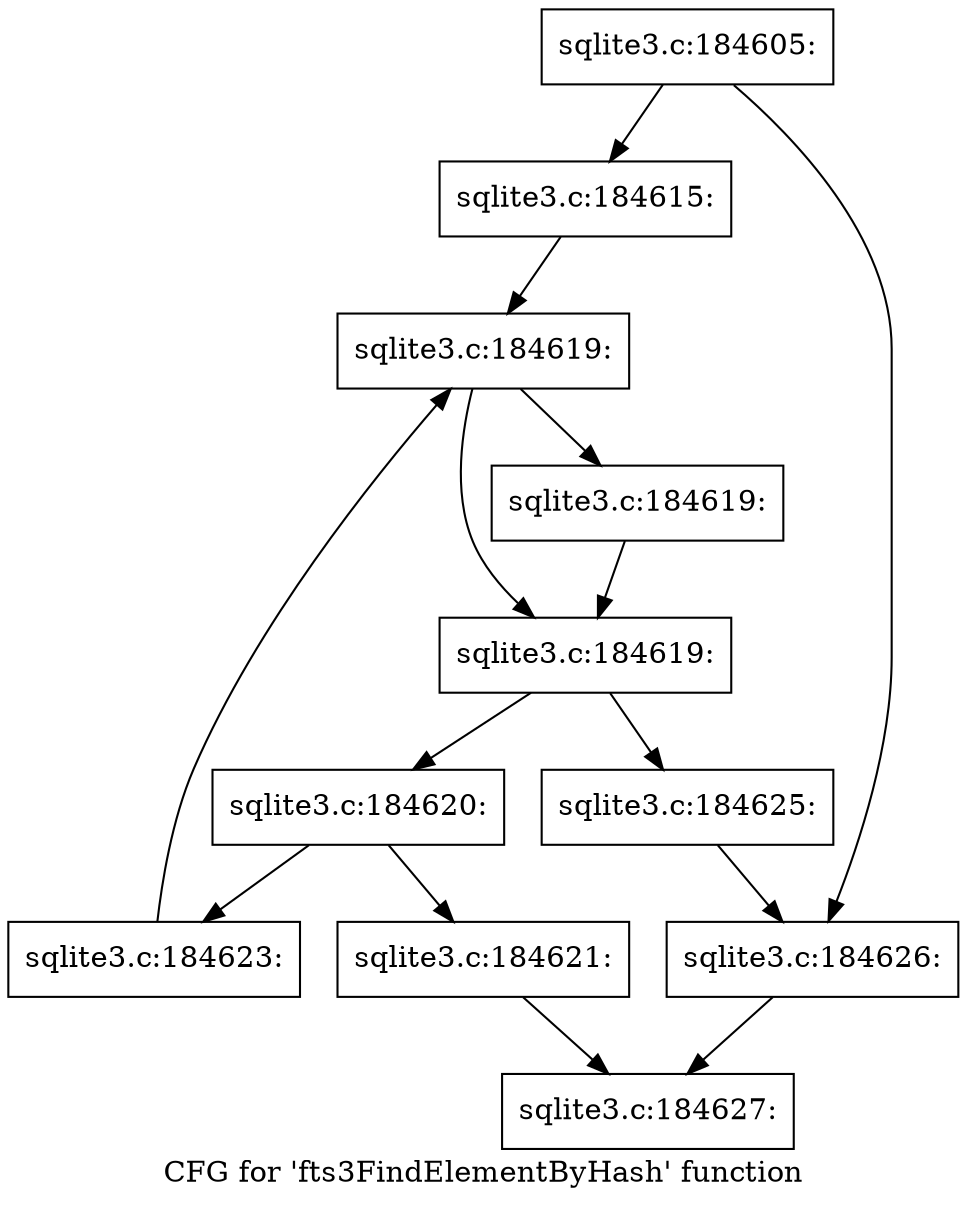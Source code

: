 digraph "CFG for 'fts3FindElementByHash' function" {
	label="CFG for 'fts3FindElementByHash' function";

	Node0x55c0fab2fb20 [shape=record,label="{sqlite3.c:184605:}"];
	Node0x55c0fab2fb20 -> Node0x55c0fab358d0;
	Node0x55c0fab2fb20 -> Node0x55c0fab35920;
	Node0x55c0fab358d0 [shape=record,label="{sqlite3.c:184615:}"];
	Node0x55c0fab358d0 -> Node0x55c0f6b6a9d0;
	Node0x55c0f6b6a9d0 [shape=record,label="{sqlite3.c:184619:}"];
	Node0x55c0f6b6a9d0 -> Node0x55c0fab37650;
	Node0x55c0f6b6a9d0 -> Node0x55c0fab37600;
	Node0x55c0fab37650 [shape=record,label="{sqlite3.c:184619:}"];
	Node0x55c0fab37650 -> Node0x55c0fab37600;
	Node0x55c0fab37600 [shape=record,label="{sqlite3.c:184619:}"];
	Node0x55c0fab37600 -> Node0x55c0fab37b00;
	Node0x55c0fab37600 -> Node0x55c0fab372f0;
	Node0x55c0fab37b00 [shape=record,label="{sqlite3.c:184620:}"];
	Node0x55c0fab37b00 -> Node0x55c0fab37d10;
	Node0x55c0fab37b00 -> Node0x55c0fab37d60;
	Node0x55c0fab37d10 [shape=record,label="{sqlite3.c:184621:}"];
	Node0x55c0fab37d10 -> Node0x55c0fab32450;
	Node0x55c0fab37d60 [shape=record,label="{sqlite3.c:184623:}"];
	Node0x55c0fab37d60 -> Node0x55c0f6b6a9d0;
	Node0x55c0fab372f0 [shape=record,label="{sqlite3.c:184625:}"];
	Node0x55c0fab372f0 -> Node0x55c0fab35920;
	Node0x55c0fab35920 [shape=record,label="{sqlite3.c:184626:}"];
	Node0x55c0fab35920 -> Node0x55c0fab32450;
	Node0x55c0fab32450 [shape=record,label="{sqlite3.c:184627:}"];
}
